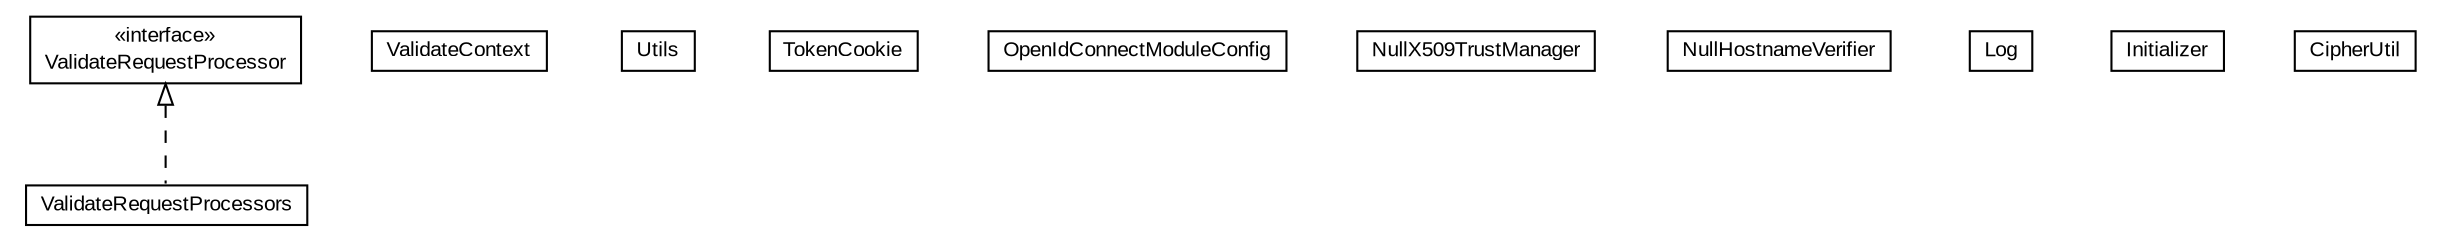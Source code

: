 #!/usr/local/bin/dot
#
# Class diagram 
# Generated by UMLGraph version R5_6-24-gf6e263 (http://www.umlgraph.org/)
#

digraph G {
	edge [fontname="arial",fontsize=10,labelfontname="arial",labelfontsize=10];
	node [fontname="arial",fontsize=10,shape=plaintext];
	nodesep=0.25;
	ranksep=0.5;
	// net.trajano.openidconnect.jaspic.internal.ValidateRequestProcessors
	c751 [label=<<table title="net.trajano.openidconnect.jaspic.internal.ValidateRequestProcessors" border="0" cellborder="1" cellspacing="0" cellpadding="2" port="p" href="./ValidateRequestProcessors.html">
		<tr><td><table border="0" cellspacing="0" cellpadding="1">
<tr><td align="center" balign="center"> ValidateRequestProcessors </td></tr>
		</table></td></tr>
		</table>>, URL="./ValidateRequestProcessors.html", fontname="arial", fontcolor="black", fontsize=10.0];
	// net.trajano.openidconnect.jaspic.internal.ValidateRequestProcessor
	c752 [label=<<table title="net.trajano.openidconnect.jaspic.internal.ValidateRequestProcessor" border="0" cellborder="1" cellspacing="0" cellpadding="2" port="p" href="./ValidateRequestProcessor.html">
		<tr><td><table border="0" cellspacing="0" cellpadding="1">
<tr><td align="center" balign="center"> &#171;interface&#187; </td></tr>
<tr><td align="center" balign="center"> ValidateRequestProcessor </td></tr>
		</table></td></tr>
		</table>>, URL="./ValidateRequestProcessor.html", fontname="arial", fontcolor="black", fontsize=10.0];
	// net.trajano.openidconnect.jaspic.internal.ValidateContext
	c753 [label=<<table title="net.trajano.openidconnect.jaspic.internal.ValidateContext" border="0" cellborder="1" cellspacing="0" cellpadding="2" port="p" href="./ValidateContext.html">
		<tr><td><table border="0" cellspacing="0" cellpadding="1">
<tr><td align="center" balign="center"> ValidateContext </td></tr>
		</table></td></tr>
		</table>>, URL="./ValidateContext.html", fontname="arial", fontcolor="black", fontsize=10.0];
	// net.trajano.openidconnect.jaspic.internal.Utils
	c754 [label=<<table title="net.trajano.openidconnect.jaspic.internal.Utils" border="0" cellborder="1" cellspacing="0" cellpadding="2" port="p" href="./Utils.html">
		<tr><td><table border="0" cellspacing="0" cellpadding="1">
<tr><td align="center" balign="center"> Utils </td></tr>
		</table></td></tr>
		</table>>, URL="./Utils.html", fontname="arial", fontcolor="black", fontsize=10.0];
	// net.trajano.openidconnect.jaspic.internal.TokenCookie
	c755 [label=<<table title="net.trajano.openidconnect.jaspic.internal.TokenCookie" border="0" cellborder="1" cellspacing="0" cellpadding="2" port="p" href="./TokenCookie.html">
		<tr><td><table border="0" cellspacing="0" cellpadding="1">
<tr><td align="center" balign="center"> TokenCookie </td></tr>
		</table></td></tr>
		</table>>, URL="./TokenCookie.html", fontname="arial", fontcolor="black", fontsize=10.0];
	// net.trajano.openidconnect.jaspic.internal.OpenIdConnectModuleConfig
	c756 [label=<<table title="net.trajano.openidconnect.jaspic.internal.OpenIdConnectModuleConfig" border="0" cellborder="1" cellspacing="0" cellpadding="2" port="p" href="./OpenIdConnectModuleConfig.html">
		<tr><td><table border="0" cellspacing="0" cellpadding="1">
<tr><td align="center" balign="center"> OpenIdConnectModuleConfig </td></tr>
		</table></td></tr>
		</table>>, URL="./OpenIdConnectModuleConfig.html", fontname="arial", fontcolor="black", fontsize=10.0];
	// net.trajano.openidconnect.jaspic.internal.NullX509TrustManager
	c757 [label=<<table title="net.trajano.openidconnect.jaspic.internal.NullX509TrustManager" border="0" cellborder="1" cellspacing="0" cellpadding="2" port="p" href="./NullX509TrustManager.html">
		<tr><td><table border="0" cellspacing="0" cellpadding="1">
<tr><td align="center" balign="center"> NullX509TrustManager </td></tr>
		</table></td></tr>
		</table>>, URL="./NullX509TrustManager.html", fontname="arial", fontcolor="black", fontsize=10.0];
	// net.trajano.openidconnect.jaspic.internal.NullHostnameVerifier
	c758 [label=<<table title="net.trajano.openidconnect.jaspic.internal.NullHostnameVerifier" border="0" cellborder="1" cellspacing="0" cellpadding="2" port="p" href="./NullHostnameVerifier.html">
		<tr><td><table border="0" cellspacing="0" cellpadding="1">
<tr><td align="center" balign="center"> NullHostnameVerifier </td></tr>
		</table></td></tr>
		</table>>, URL="./NullHostnameVerifier.html", fontname="arial", fontcolor="black", fontsize=10.0];
	// net.trajano.openidconnect.jaspic.internal.Log
	c759 [label=<<table title="net.trajano.openidconnect.jaspic.internal.Log" border="0" cellborder="1" cellspacing="0" cellpadding="2" port="p" href="./Log.html">
		<tr><td><table border="0" cellspacing="0" cellpadding="1">
<tr><td align="center" balign="center"> Log </td></tr>
		</table></td></tr>
		</table>>, URL="./Log.html", fontname="arial", fontcolor="black", fontsize=10.0];
	// net.trajano.openidconnect.jaspic.internal.Initializer
	c760 [label=<<table title="net.trajano.openidconnect.jaspic.internal.Initializer" border="0" cellborder="1" cellspacing="0" cellpadding="2" port="p" href="./Initializer.html">
		<tr><td><table border="0" cellspacing="0" cellpadding="1">
<tr><td align="center" balign="center"> Initializer </td></tr>
		</table></td></tr>
		</table>>, URL="./Initializer.html", fontname="arial", fontcolor="black", fontsize=10.0];
	// net.trajano.openidconnect.jaspic.internal.CipherUtil
	c761 [label=<<table title="net.trajano.openidconnect.jaspic.internal.CipherUtil" border="0" cellborder="1" cellspacing="0" cellpadding="2" port="p" href="./CipherUtil.html">
		<tr><td><table border="0" cellspacing="0" cellpadding="1">
<tr><td align="center" balign="center"> CipherUtil </td></tr>
		</table></td></tr>
		</table>>, URL="./CipherUtil.html", fontname="arial", fontcolor="black", fontsize=10.0];
	//net.trajano.openidconnect.jaspic.internal.ValidateRequestProcessors implements net.trajano.openidconnect.jaspic.internal.ValidateRequestProcessor
	c752:p -> c751:p [dir=back,arrowtail=empty,style=dashed];
}

